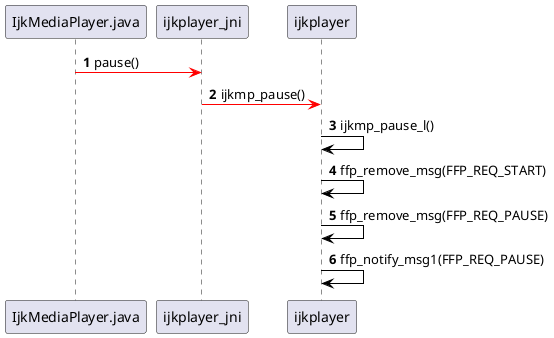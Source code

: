 @startuml
autonumber

IjkMediaPlayer.java [#FF0000]-> ijkplayer_jni:pause()

ijkplayer_jni [#FF0000]-> ijkplayer:ijkmp_pause()

ijkplayer [#000000]-> ijkplayer:ijkmp_pause_l()

ijkplayer [#000000]-> ijkplayer:ffp_remove_msg(FFP_REQ_START)

ijkplayer [#000000]-> ijkplayer:ffp_remove_msg(FFP_REQ_PAUSE)

ijkplayer [#000000]-> ijkplayer:ffp_notify_msg1(FFP_REQ_PAUSE)

@enduml